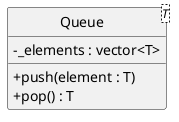 @startuml
skinparam classAttributeIconSize 0
hide circle

class Queue<T> {
  - _elements : vector<T>
  + push(element : T)
  + pop() : T
}
 
@enduml

